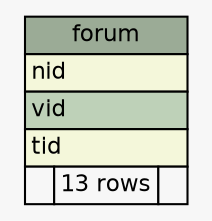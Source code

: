 // dot 2.30.1 on Mac OS X 10.8.3
// SchemaSpy rev 590
digraph "forum" {
  graph [
    rankdir="RL"
    bgcolor="#f7f7f7"
    nodesep="0.18"
    ranksep="0.46"
    fontname="Helvetica"
    fontsize="11"
  ];
  node [
    fontname="Helvetica"
    fontsize="11"
    shape="plaintext"
  ];
  edge [
    arrowsize="0.8"
  ];
  "forum" [
    label=<
    <TABLE BORDER="0" CELLBORDER="1" CELLSPACING="0" BGCOLOR="#ffffff">
      <TR><TD COLSPAN="3" BGCOLOR="#9bab96" ALIGN="CENTER">forum</TD></TR>
      <TR><TD PORT="nid" COLSPAN="3" BGCOLOR="#f4f7da" ALIGN="LEFT">nid</TD></TR>
      <TR><TD PORT="vid" COLSPAN="3" BGCOLOR="#bed1b8" ALIGN="LEFT">vid</TD></TR>
      <TR><TD PORT="tid" COLSPAN="3" BGCOLOR="#f4f7da" ALIGN="LEFT">tid</TD></TR>
      <TR><TD ALIGN="LEFT" BGCOLOR="#f7f7f7">  </TD><TD ALIGN="RIGHT" BGCOLOR="#f7f7f7">13 rows</TD><TD ALIGN="RIGHT" BGCOLOR="#f7f7f7">  </TD></TR>
    </TABLE>>
    URL="tables/forum.html"
    tooltip="forum"
  ];
}
